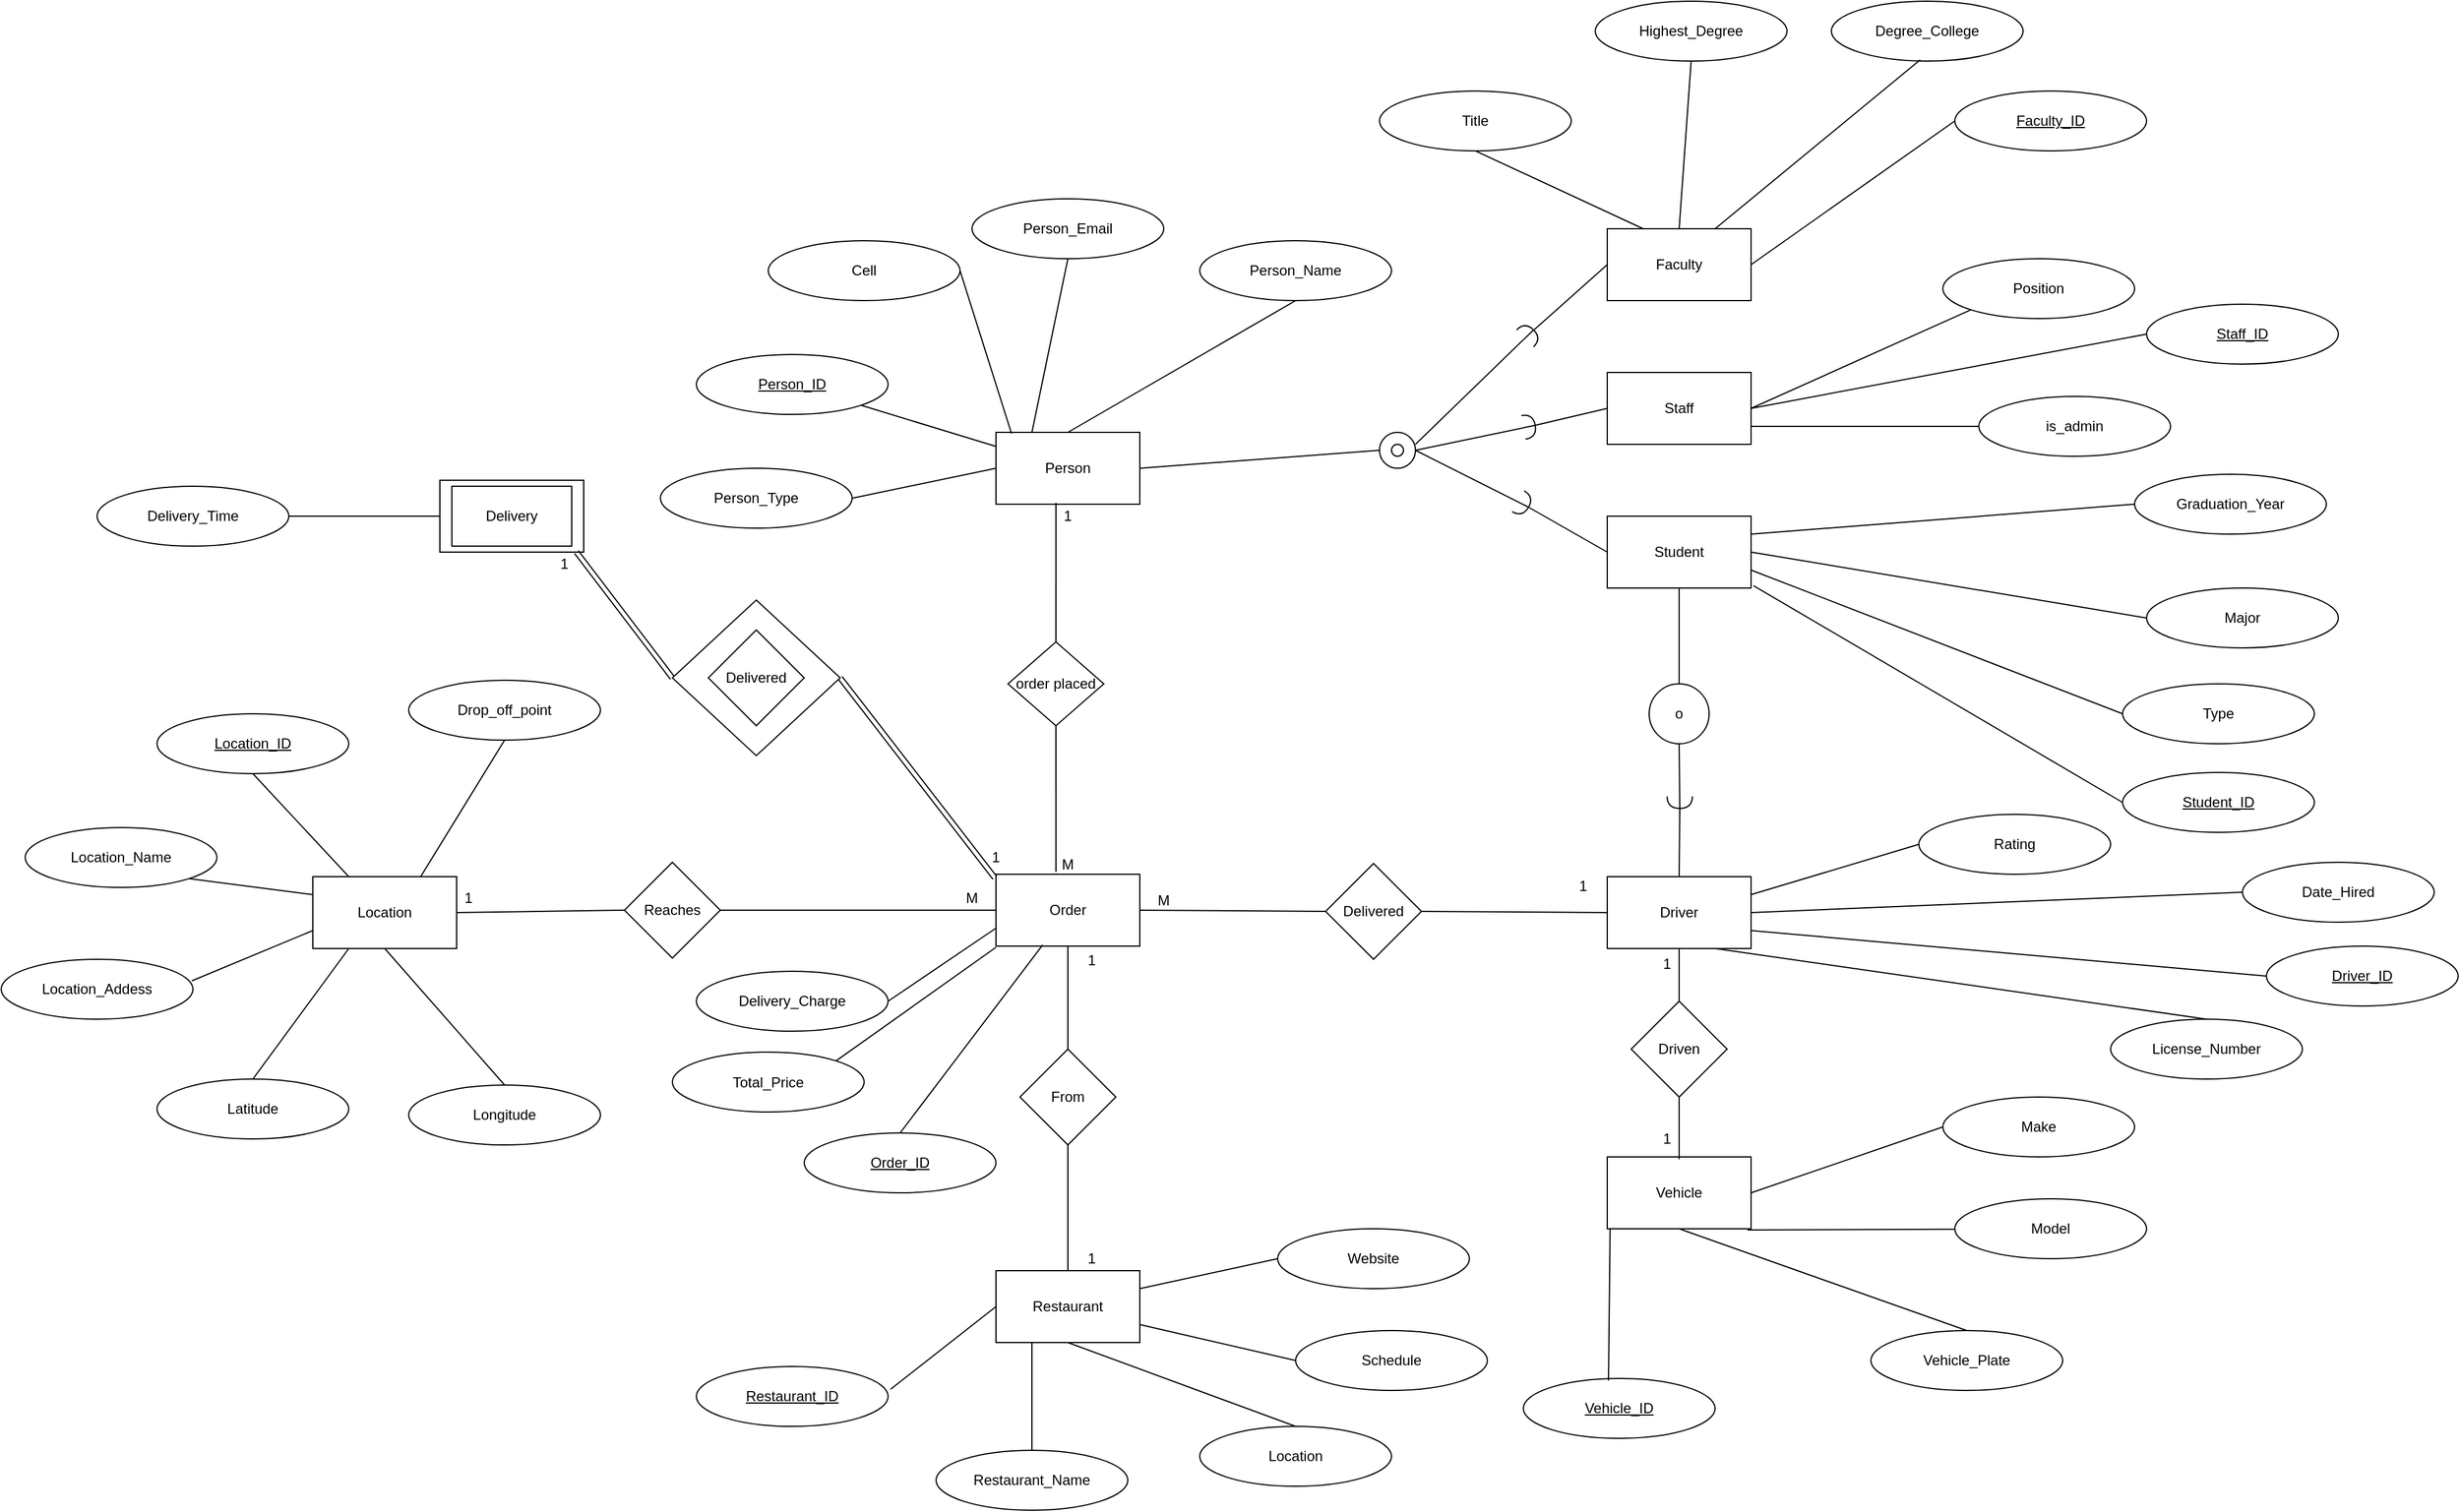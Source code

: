 <mxfile version="12.2.6" type="device" pages="1"><diagram id="ilPONj8gUA2u6ZHz5PZV" name="Page-1"><mxGraphModel dx="2903" dy="2265" grid="1" gridSize="10" guides="1" tooltips="1" connect="1" arrows="1" fold="1" page="1" pageScale="1" pageWidth="827" pageHeight="1169" math="0" shadow="0"><root><mxCell id="0"/><mxCell id="1" parent="0"/><mxCell id="etG3jzGgeF8Ym3KmLxxz-1" value="Person" style="rounded=0;whiteSpace=wrap;html=1;" parent="1" vertex="1"><mxGeometry x="50" y="240" width="120" height="60" as="geometry"/></mxCell><mxCell id="etG3jzGgeF8Ym3KmLxxz-2" value="Faculty" style="rounded=0;whiteSpace=wrap;html=1;" parent="1" vertex="1"><mxGeometry x="560" y="70" width="120" height="60" as="geometry"/></mxCell><mxCell id="etG3jzGgeF8Ym3KmLxxz-3" value="Staff" style="rounded=0;whiteSpace=wrap;html=1;" parent="1" vertex="1"><mxGeometry x="560" y="190" width="120" height="60" as="geometry"/></mxCell><mxCell id="etG3jzGgeF8Ym3KmLxxz-4" value="Student" style="rounded=0;whiteSpace=wrap;html=1;" parent="1" vertex="1"><mxGeometry x="560" y="310" width="120" height="60" as="geometry"/></mxCell><mxCell id="etG3jzGgeF8Ym3KmLxxz-5" value="Driver" style="rounded=0;whiteSpace=wrap;html=1;" parent="1" vertex="1"><mxGeometry x="560" y="611" width="120" height="60" as="geometry"/></mxCell><mxCell id="etG3jzGgeF8Ym3KmLxxz-6" value="" style="ellipse;whiteSpace=wrap;html=1;aspect=fixed;" parent="1" vertex="1"><mxGeometry x="370" y="240" width="30" height="30" as="geometry"/></mxCell><mxCell id="etG3jzGgeF8Ym3KmLxxz-7" value="" style="ellipse;whiteSpace=wrap;html=1;aspect=fixed;" parent="1" vertex="1"><mxGeometry x="380" y="250" width="10" height="10" as="geometry"/></mxCell><mxCell id="etG3jzGgeF8Ym3KmLxxz-10" value="" style="endArrow=none;html=1;entryX=0;entryY=0.5;entryDx=0;entryDy=0;exitX=1;exitY=0.5;exitDx=0;exitDy=0;" parent="1" source="etG3jzGgeF8Ym3KmLxxz-180" target="etG3jzGgeF8Ym3KmLxxz-3" edge="1"><mxGeometry width="50" height="50" relative="1" as="geometry"><mxPoint x="330" y="470" as="sourcePoint"/><mxPoint x="380" y="420" as="targetPoint"/></mxGeometry></mxCell><mxCell id="etG3jzGgeF8Ym3KmLxxz-11" value="" style="endArrow=none;html=1;entryX=0;entryY=0.5;entryDx=0;entryDy=0;exitX=1;exitY=0.5;exitDx=0;exitDy=0;" parent="1" source="etG3jzGgeF8Ym3KmLxxz-182" target="etG3jzGgeF8Ym3KmLxxz-4" edge="1"><mxGeometry width="50" height="50" relative="1" as="geometry"><mxPoint x="50" y="560" as="sourcePoint"/><mxPoint x="100" y="510" as="targetPoint"/></mxGeometry></mxCell><mxCell id="etG3jzGgeF8Ym3KmLxxz-13" value="Person_Name" style="ellipse;whiteSpace=wrap;html=1;" parent="1" vertex="1"><mxGeometry x="220" y="80" width="160" height="50" as="geometry"/></mxCell><mxCell id="etG3jzGgeF8Ym3KmLxxz-14" value="Person_Email" style="ellipse;whiteSpace=wrap;html=1;" parent="1" vertex="1"><mxGeometry x="30" y="45" width="160" height="50" as="geometry"/></mxCell><mxCell id="etG3jzGgeF8Ym3KmLxxz-15" value="Cell" style="ellipse;whiteSpace=wrap;html=1;" parent="1" vertex="1"><mxGeometry x="-140" y="80" width="160" height="50" as="geometry"/></mxCell><mxCell id="etG3jzGgeF8Ym3KmLxxz-16" value="&lt;u&gt;Person_ID&lt;/u&gt;" style="ellipse;whiteSpace=wrap;html=1;" parent="1" vertex="1"><mxGeometry x="-200" y="175" width="160" height="50" as="geometry"/></mxCell><mxCell id="etG3jzGgeF8Ym3KmLxxz-17" value="&lt;u&gt;Restaurant_ID&lt;/u&gt;" style="ellipse;whiteSpace=wrap;html=1;" parent="1" vertex="1"><mxGeometry x="-200" y="1020" width="160" height="50" as="geometry"/></mxCell><mxCell id="etG3jzGgeF8Ym3KmLxxz-18" value="Rating" style="ellipse;whiteSpace=wrap;html=1;" parent="1" vertex="1"><mxGeometry x="820" y="559" width="160" height="50" as="geometry"/></mxCell><mxCell id="etG3jzGgeF8Ym3KmLxxz-19" value="" style="endArrow=none;html=1;entryX=0.5;entryY=1;entryDx=0;entryDy=0;exitX=0.5;exitY=0;exitDx=0;exitDy=0;" parent="1" source="etG3jzGgeF8Ym3KmLxxz-1" target="etG3jzGgeF8Ym3KmLxxz-13" edge="1"><mxGeometry width="50" height="50" relative="1" as="geometry"><mxPoint x="125" y="420" as="sourcePoint"/><mxPoint x="175" y="370" as="targetPoint"/></mxGeometry></mxCell><mxCell id="etG3jzGgeF8Ym3KmLxxz-20" value="" style="endArrow=none;html=1;entryX=0.5;entryY=1;entryDx=0;entryDy=0;exitX=0.25;exitY=0;exitDx=0;exitDy=0;" parent="1" source="etG3jzGgeF8Ym3KmLxxz-1" target="etG3jzGgeF8Ym3KmLxxz-14" edge="1"><mxGeometry width="50" height="50" relative="1" as="geometry"><mxPoint x="135" y="430" as="sourcePoint"/><mxPoint x="185" y="380" as="targetPoint"/></mxGeometry></mxCell><mxCell id="etG3jzGgeF8Ym3KmLxxz-21" value="" style="endArrow=none;html=1;entryX=0.108;entryY=0.017;entryDx=0;entryDy=0;exitX=1;exitY=0.5;exitDx=0;exitDy=0;entryPerimeter=0;" parent="1" source="etG3jzGgeF8Ym3KmLxxz-15" target="etG3jzGgeF8Ym3KmLxxz-1" edge="1"><mxGeometry width="50" height="50" relative="1" as="geometry"><mxPoint x="145" y="440" as="sourcePoint"/><mxPoint x="195" y="390" as="targetPoint"/></mxGeometry></mxCell><mxCell id="etG3jzGgeF8Ym3KmLxxz-22" value="" style="endArrow=none;html=1;" parent="1" source="etG3jzGgeF8Ym3KmLxxz-16" target="etG3jzGgeF8Ym3KmLxxz-1" edge="1"><mxGeometry width="50" height="50" relative="1" as="geometry"><mxPoint x="155" y="450" as="sourcePoint"/><mxPoint x="205" y="400" as="targetPoint"/></mxGeometry></mxCell><mxCell id="etG3jzGgeF8Ym3KmLxxz-23" value="Degree_College" style="ellipse;whiteSpace=wrap;html=1;" parent="1" vertex="1"><mxGeometry x="747" y="-120" width="160" height="50" as="geometry"/></mxCell><mxCell id="etG3jzGgeF8Ym3KmLxxz-24" value="Highest_Degree" style="ellipse;whiteSpace=wrap;html=1;" parent="1" vertex="1"><mxGeometry x="550" y="-120" width="160" height="50" as="geometry"/></mxCell><mxCell id="etG3jzGgeF8Ym3KmLxxz-25" value="Title" style="ellipse;whiteSpace=wrap;html=1;" parent="1" vertex="1"><mxGeometry x="370" y="-45" width="160" height="50" as="geometry"/></mxCell><mxCell id="etG3jzGgeF8Ym3KmLxxz-29" value="" style="endArrow=none;html=1;entryX=0.5;entryY=1;entryDx=0;entryDy=0;exitX=0.25;exitY=0;exitDx=0;exitDy=0;" parent="1" source="etG3jzGgeF8Ym3KmLxxz-2" target="etG3jzGgeF8Ym3KmLxxz-25" edge="1"><mxGeometry width="50" height="50" relative="1" as="geometry"><mxPoint x="802" y="95" as="sourcePoint"/><mxPoint x="852" y="45" as="targetPoint"/></mxGeometry></mxCell><mxCell id="etG3jzGgeF8Ym3KmLxxz-30" value="" style="endArrow=none;html=1;entryX=0.5;entryY=1;entryDx=0;entryDy=0;exitX=0.5;exitY=0;exitDx=0;exitDy=0;" parent="1" source="etG3jzGgeF8Ym3KmLxxz-2" target="etG3jzGgeF8Ym3KmLxxz-24" edge="1"><mxGeometry width="50" height="50" relative="1" as="geometry"><mxPoint x="812" y="105" as="sourcePoint"/><mxPoint x="862" y="55" as="targetPoint"/></mxGeometry></mxCell><mxCell id="etG3jzGgeF8Ym3KmLxxz-31" value="" style="endArrow=none;html=1;exitX=0.75;exitY=0;exitDx=0;exitDy=0;entryX=0.463;entryY=0.98;entryDx=0;entryDy=0;entryPerimeter=0;" parent="1" source="etG3jzGgeF8Ym3KmLxxz-2" target="etG3jzGgeF8Ym3KmLxxz-23" edge="1"><mxGeometry width="50" height="50" relative="1" as="geometry"><mxPoint x="822" y="115" as="sourcePoint"/><mxPoint x="880" y="20" as="targetPoint"/></mxGeometry></mxCell><mxCell id="etG3jzGgeF8Ym3KmLxxz-34" value="is_admin" style="ellipse;whiteSpace=wrap;html=1;" parent="1" vertex="1"><mxGeometry x="870" y="210" width="160" height="50" as="geometry"/></mxCell><mxCell id="etG3jzGgeF8Ym3KmLxxz-35" value="Position" style="ellipse;whiteSpace=wrap;html=1;" parent="1" vertex="1"><mxGeometry x="840" y="95" width="160" height="50" as="geometry"/></mxCell><mxCell id="etG3jzGgeF8Ym3KmLxxz-36" value="" style="endArrow=none;html=1;entryX=0;entryY=1;entryDx=0;entryDy=0;exitX=1;exitY=0.5;exitDx=0;exitDy=0;" parent="1" source="etG3jzGgeF8Ym3KmLxxz-3" target="etG3jzGgeF8Ym3KmLxxz-35" edge="1"><mxGeometry width="50" height="50" relative="1" as="geometry"><mxPoint x="740" y="230" as="sourcePoint"/><mxPoint x="790" y="180" as="targetPoint"/></mxGeometry></mxCell><mxCell id="etG3jzGgeF8Ym3KmLxxz-37" value="" style="endArrow=none;html=1;entryX=0;entryY=0.5;entryDx=0;entryDy=0;exitX=1;exitY=0.75;exitDx=0;exitDy=0;" parent="1" source="etG3jzGgeF8Ym3KmLxxz-3" target="etG3jzGgeF8Ym3KmLxxz-34" edge="1"><mxGeometry width="50" height="50" relative="1" as="geometry"><mxPoint x="750" y="240" as="sourcePoint"/><mxPoint x="800" y="190" as="targetPoint"/></mxGeometry></mxCell><mxCell id="etG3jzGgeF8Ym3KmLxxz-39" value="" style="endArrow=none;html=1;entryX=0;entryY=0.5;entryDx=0;entryDy=0;exitX=1;exitY=0.25;exitDx=0;exitDy=0;" parent="1" source="etG3jzGgeF8Ym3KmLxxz-4" target="etG3jzGgeF8Ym3KmLxxz-43" edge="1"><mxGeometry width="50" height="50" relative="1" as="geometry"><mxPoint x="1180" y="635" as="sourcePoint"/><mxPoint x="1230" y="585" as="targetPoint"/></mxGeometry></mxCell><mxCell id="etG3jzGgeF8Ym3KmLxxz-40" value="" style="endArrow=none;html=1;entryX=0;entryY=0.5;entryDx=0;entryDy=0;exitX=1;exitY=0.5;exitDx=0;exitDy=0;" parent="1" source="etG3jzGgeF8Ym3KmLxxz-4" target="etG3jzGgeF8Ym3KmLxxz-42" edge="1"><mxGeometry width="50" height="50" relative="1" as="geometry"><mxPoint x="1190" y="645" as="sourcePoint"/><mxPoint x="1240" y="595" as="targetPoint"/></mxGeometry></mxCell><mxCell id="etG3jzGgeF8Ym3KmLxxz-41" value="Type" style="ellipse;whiteSpace=wrap;html=1;" parent="1" vertex="1"><mxGeometry x="990" y="450" width="160" height="50" as="geometry"/></mxCell><mxCell id="etG3jzGgeF8Ym3KmLxxz-42" value="Major" style="ellipse;whiteSpace=wrap;html=1;" parent="1" vertex="1"><mxGeometry x="1010" y="370" width="160" height="50" as="geometry"/></mxCell><mxCell id="etG3jzGgeF8Ym3KmLxxz-43" value="Graduation_Year" style="ellipse;whiteSpace=wrap;html=1;" parent="1" vertex="1"><mxGeometry x="1000" y="275" width="160" height="50" as="geometry"/></mxCell><mxCell id="etG3jzGgeF8Ym3KmLxxz-44" value="" style="endArrow=none;html=1;entryX=0;entryY=0.5;entryDx=0;entryDy=0;exitX=1;exitY=0.75;exitDx=0;exitDy=0;" parent="1" source="etG3jzGgeF8Ym3KmLxxz-4" target="etG3jzGgeF8Ym3KmLxxz-41" edge="1"><mxGeometry width="50" height="50" relative="1" as="geometry"><mxPoint x="1200" y="655" as="sourcePoint"/><mxPoint x="1250" y="605" as="targetPoint"/></mxGeometry></mxCell><mxCell id="etG3jzGgeF8Ym3KmLxxz-46" value="License_Number" style="ellipse;whiteSpace=wrap;html=1;" parent="1" vertex="1"><mxGeometry x="980" y="730" width="160" height="50" as="geometry"/></mxCell><mxCell id="etG3jzGgeF8Ym3KmLxxz-47" value="Date_Hired" style="ellipse;whiteSpace=wrap;html=1;" parent="1" vertex="1"><mxGeometry x="1090" y="599" width="160" height="50" as="geometry"/></mxCell><mxCell id="etG3jzGgeF8Ym3KmLxxz-48" value="" style="endArrow=none;html=1;entryX=0.75;entryY=1;entryDx=0;entryDy=0;exitX=0.5;exitY=0;exitDx=0;exitDy=0;" parent="1" source="etG3jzGgeF8Ym3KmLxxz-46" target="etG3jzGgeF8Ym3KmLxxz-5" edge="1"><mxGeometry width="50" height="50" relative="1" as="geometry"><mxPoint x="1220" y="675" as="sourcePoint"/><mxPoint x="1270" y="625" as="targetPoint"/></mxGeometry></mxCell><mxCell id="etG3jzGgeF8Ym3KmLxxz-50" value="" style="endArrow=none;html=1;entryX=1;entryY=0.5;entryDx=0;entryDy=0;exitX=0;exitY=0.5;exitDx=0;exitDy=0;" parent="1" source="etG3jzGgeF8Ym3KmLxxz-47" target="etG3jzGgeF8Ym3KmLxxz-5" edge="1"><mxGeometry width="50" height="50" relative="1" as="geometry"><mxPoint x="1240" y="695" as="sourcePoint"/><mxPoint x="1290" y="645" as="targetPoint"/></mxGeometry></mxCell><mxCell id="etG3jzGgeF8Ym3KmLxxz-54" value="" style="endArrow=none;html=1;entryX=0.5;entryY=1;entryDx=0;entryDy=0;exitX=0.5;exitY=0;exitDx=0;exitDy=0;exitPerimeter=0;" parent="1" source="etG3jzGgeF8Ym3KmLxxz-94" target="etG3jzGgeF8Ym3KmLxxz-4" edge="1"><mxGeometry width="50" height="50" relative="1" as="geometry"><mxPoint x="620" y="445" as="sourcePoint"/><mxPoint x="110" y="830" as="targetPoint"/></mxGeometry></mxCell><mxCell id="etG3jzGgeF8Ym3KmLxxz-57" value="" style="endArrow=none;html=1;entryX=0;entryY=0.5;entryDx=0;entryDy=0;exitX=1;exitY=0.25;exitDx=0;exitDy=0;" parent="1" source="etG3jzGgeF8Ym3KmLxxz-5" target="etG3jzGgeF8Ym3KmLxxz-18" edge="1"><mxGeometry width="50" height="50" relative="1" as="geometry"><mxPoint x="1250" y="705" as="sourcePoint"/><mxPoint x="1300" y="655" as="targetPoint"/></mxGeometry></mxCell><mxCell id="etG3jzGgeF8Ym3KmLxxz-58" value="Vehicle" style="rounded=0;whiteSpace=wrap;html=1;" parent="1" vertex="1"><mxGeometry x="560" y="845" width="120" height="60" as="geometry"/></mxCell><mxCell id="etG3jzGgeF8Ym3KmLxxz-62" value="&lt;u&gt;Vehicle_ID&lt;/u&gt;" style="ellipse;whiteSpace=wrap;html=1;" parent="1" vertex="1"><mxGeometry x="490" y="1030" width="160" height="50" as="geometry"/></mxCell><mxCell id="etG3jzGgeF8Ym3KmLxxz-63" value="Model" style="ellipse;whiteSpace=wrap;html=1;" parent="1" vertex="1"><mxGeometry x="850" y="880" width="160" height="50" as="geometry"/></mxCell><mxCell id="etG3jzGgeF8Ym3KmLxxz-64" value="Vehicle_Plate" style="ellipse;whiteSpace=wrap;html=1;" parent="1" vertex="1"><mxGeometry x="780" y="990" width="160" height="50" as="geometry"/></mxCell><mxCell id="etG3jzGgeF8Ym3KmLxxz-65" value="Make" style="ellipse;whiteSpace=wrap;html=1;" parent="1" vertex="1"><mxGeometry x="840" y="795" width="160" height="50" as="geometry"/></mxCell><mxCell id="etG3jzGgeF8Ym3KmLxxz-66" value="" style="endArrow=none;html=1;entryX=0.5;entryY=1;entryDx=0;entryDy=0;exitX=0.5;exitY=0;exitDx=0;exitDy=0;" parent="1" source="etG3jzGgeF8Ym3KmLxxz-64" target="etG3jzGgeF8Ym3KmLxxz-58" edge="1"><mxGeometry width="50" height="50" relative="1" as="geometry"><mxPoint x="920" y="1110" as="sourcePoint"/><mxPoint x="970" y="1060" as="targetPoint"/></mxGeometry></mxCell><mxCell id="etG3jzGgeF8Ym3KmLxxz-67" value="" style="endArrow=none;html=1;entryX=0.975;entryY=1.017;entryDx=0;entryDy=0;entryPerimeter=0;" parent="1" source="etG3jzGgeF8Ym3KmLxxz-63" target="etG3jzGgeF8Ym3KmLxxz-58" edge="1"><mxGeometry width="50" height="50" relative="1" as="geometry"><mxPoint x="930" y="1120" as="sourcePoint"/><mxPoint x="980" y="1070" as="targetPoint"/></mxGeometry></mxCell><mxCell id="etG3jzGgeF8Ym3KmLxxz-68" value="" style="endArrow=none;html=1;entryX=1;entryY=0.5;entryDx=0;entryDy=0;exitX=0;exitY=0.5;exitDx=0;exitDy=0;" parent="1" source="etG3jzGgeF8Ym3KmLxxz-65" target="etG3jzGgeF8Ym3KmLxxz-58" edge="1"><mxGeometry width="50" height="50" relative="1" as="geometry"><mxPoint x="940" y="1130" as="sourcePoint"/><mxPoint x="990" y="1080" as="targetPoint"/></mxGeometry></mxCell><mxCell id="etG3jzGgeF8Ym3KmLxxz-69" value="" style="endArrow=none;html=1;exitX=0.444;exitY=0.034;exitDx=0;exitDy=0;exitPerimeter=0;entryX=0.02;entryY=0.995;entryDx=0;entryDy=0;entryPerimeter=0;" parent="1" source="etG3jzGgeF8Ym3KmLxxz-62" edge="1" target="etG3jzGgeF8Ym3KmLxxz-58"><mxGeometry width="50" height="50" relative="1" as="geometry"><mxPoint x="607" y="1015" as="sourcePoint"/><mxPoint x="601" y="910" as="targetPoint"/></mxGeometry></mxCell><mxCell id="etG3jzGgeF8Ym3KmLxxz-71" value="Driven" style="rhombus;whiteSpace=wrap;html=1;" parent="1" vertex="1"><mxGeometry x="580" y="715" width="80" height="80" as="geometry"/></mxCell><mxCell id="etG3jzGgeF8Ym3KmLxxz-72" value="" style="endArrow=none;html=1;entryX=0.5;entryY=1;entryDx=0;entryDy=0;" parent="1" target="etG3jzGgeF8Ym3KmLxxz-71" edge="1"><mxGeometry width="50" height="50" relative="1" as="geometry"><mxPoint x="620" y="847" as="sourcePoint"/><mxPoint x="1300" y="655" as="targetPoint"/></mxGeometry></mxCell><mxCell id="etG3jzGgeF8Ym3KmLxxz-73" value="" style="endArrow=none;html=1;entryX=0.5;entryY=1;entryDx=0;entryDy=0;exitX=0.5;exitY=0;exitDx=0;exitDy=0;" parent="1" source="etG3jzGgeF8Ym3KmLxxz-71" target="etG3jzGgeF8Ym3KmLxxz-5" edge="1"><mxGeometry width="50" height="50" relative="1" as="geometry"><mxPoint x="1260" y="715" as="sourcePoint"/><mxPoint x="1310" y="665" as="targetPoint"/></mxGeometry></mxCell><mxCell id="etG3jzGgeF8Ym3KmLxxz-74" value="Order" style="rounded=0;whiteSpace=wrap;html=1;" parent="1" vertex="1"><mxGeometry x="50" y="609" width="120" height="60" as="geometry"/></mxCell><mxCell id="etG3jzGgeF8Ym3KmLxxz-77" value="" style="endArrow=none;html=1;entryX=0.417;entryY=0.983;entryDx=0;entryDy=0;entryPerimeter=0;exitX=0.5;exitY=0;exitDx=0;exitDy=0;" parent="1" source="etG3jzGgeF8Ym3KmLxxz-96" target="etG3jzGgeF8Ym3KmLxxz-1" edge="1"><mxGeometry width="50" height="50" relative="1" as="geometry"><mxPoint x="100.1" y="413.04" as="sourcePoint"/><mxPoint x="30" y="540" as="targetPoint"/></mxGeometry></mxCell><mxCell id="etG3jzGgeF8Ym3KmLxxz-81" value="Restaurant_Name" style="ellipse;whiteSpace=wrap;html=1;" parent="1" vertex="1"><mxGeometry y="1090" width="160" height="50" as="geometry"/></mxCell><mxCell id="etG3jzGgeF8Ym3KmLxxz-82" value="Delivery_Charge" style="ellipse;whiteSpace=wrap;html=1;" parent="1" vertex="1"><mxGeometry x="-200" y="690" width="160" height="50" as="geometry"/></mxCell><mxCell id="etG3jzGgeF8Ym3KmLxxz-83" value="Total_Price" style="ellipse;whiteSpace=wrap;html=1;" parent="1" vertex="1"><mxGeometry x="-220" y="757.5" width="160" height="50" as="geometry"/></mxCell><mxCell id="etG3jzGgeF8Ym3KmLxxz-84" value="&lt;u&gt;Order_ID&lt;/u&gt;" style="ellipse;whiteSpace=wrap;html=1;" parent="1" vertex="1"><mxGeometry x="-110" y="825" width="160" height="50" as="geometry"/></mxCell><mxCell id="etG3jzGgeF8Ym3KmLxxz-87" value="Delivered" style="rhombus;whiteSpace=wrap;html=1;" parent="1" vertex="1"><mxGeometry x="325" y="600" width="80" height="80" as="geometry"/></mxCell><mxCell id="etG3jzGgeF8Ym3KmLxxz-89" value="" style="endArrow=none;html=1;entryX=0;entryY=0.5;entryDx=0;entryDy=0;exitX=1;exitY=0.5;exitDx=0;exitDy=0;" parent="1" source="etG3jzGgeF8Ym3KmLxxz-74" target="etG3jzGgeF8Ym3KmLxxz-87" edge="1"><mxGeometry width="50" height="50" relative="1" as="geometry"><mxPoint x="320" y="750" as="sourcePoint"/><mxPoint x="370" y="700" as="targetPoint"/></mxGeometry></mxCell><mxCell id="etG3jzGgeF8Ym3KmLxxz-90" value="" style="endArrow=none;html=1;entryX=0;entryY=0.5;entryDx=0;entryDy=0;exitX=1;exitY=0.5;exitDx=0;exitDy=0;" parent="1" source="etG3jzGgeF8Ym3KmLxxz-87" target="etG3jzGgeF8Ym3KmLxxz-5" edge="1"><mxGeometry width="50" height="50" relative="1" as="geometry"><mxPoint x="330" y="760" as="sourcePoint"/><mxPoint x="380" y="710" as="targetPoint"/></mxGeometry></mxCell><mxCell id="etG3jzGgeF8Ym3KmLxxz-93" value="" style="endArrow=none;html=1;entryX=0;entryY=0.75;entryDx=0;entryDy=0;exitX=1;exitY=0.5;exitDx=0;exitDy=0;" parent="1" source="etG3jzGgeF8Ym3KmLxxz-82" target="etG3jzGgeF8Ym3KmLxxz-74" edge="1"><mxGeometry width="50" height="50" relative="1" as="geometry"><mxPoint x="-20" y="880" as="sourcePoint"/><mxPoint x="30" y="830" as="targetPoint"/></mxGeometry></mxCell><mxCell id="etG3jzGgeF8Ym3KmLxxz-94" value="o" style="ellipse;whiteSpace=wrap;html=1;aspect=fixed;" parent="1" vertex="1"><mxGeometry x="595" y="450" width="50" height="50" as="geometry"/></mxCell><mxCell id="etG3jzGgeF8Ym3KmLxxz-95" value="" style="endArrow=none;html=1;entryX=0.5;entryY=1;entryDx=0;entryDy=0;exitX=1;exitY=0.5;exitDx=0;exitDy=0;exitPerimeter=0;" parent="1" source="sEPuMhIgmlbMezxNzBqb-8" target="etG3jzGgeF8Ym3KmLxxz-94" edge="1"><mxGeometry width="50" height="50" relative="1" as="geometry"><mxPoint x="620" y="540" as="sourcePoint"/><mxPoint x="510" y="540" as="targetPoint"/></mxGeometry></mxCell><mxCell id="etG3jzGgeF8Ym3KmLxxz-96" value="order placed" style="rhombus;whiteSpace=wrap;html=1;" parent="1" vertex="1"><mxGeometry x="60" y="415" width="80" height="70" as="geometry"/></mxCell><mxCell id="etG3jzGgeF8Ym3KmLxxz-99" value="" style="endArrow=none;html=1;entryX=0.5;entryY=1;entryDx=0;entryDy=0;exitX=0.417;exitY=-0.033;exitDx=0;exitDy=0;exitPerimeter=0;" parent="1" source="etG3jzGgeF8Ym3KmLxxz-74" target="etG3jzGgeF8Ym3KmLxxz-96" edge="1"><mxGeometry width="50" height="50" relative="1" as="geometry"><mxPoint x="100" y="570" as="sourcePoint"/><mxPoint x="150" y="520" as="targetPoint"/></mxGeometry></mxCell><mxCell id="etG3jzGgeF8Ym3KmLxxz-100" value="Restaurant" style="rounded=0;whiteSpace=wrap;html=1;" parent="1" vertex="1"><mxGeometry x="50" y="940" width="120" height="60" as="geometry"/></mxCell><mxCell id="etG3jzGgeF8Ym3KmLxxz-101" value="Location" style="ellipse;whiteSpace=wrap;html=1;" parent="1" vertex="1"><mxGeometry x="220" y="1070" width="160" height="50" as="geometry"/></mxCell><mxCell id="etG3jzGgeF8Ym3KmLxxz-102" value="Schedule" style="ellipse;whiteSpace=wrap;html=1;" parent="1" vertex="1"><mxGeometry x="300" y="990" width="160" height="50" as="geometry"/></mxCell><mxCell id="etG3jzGgeF8Ym3KmLxxz-103" value="Website" style="ellipse;whiteSpace=wrap;html=1;" parent="1" vertex="1"><mxGeometry x="285" y="905" width="160" height="50" as="geometry"/></mxCell><mxCell id="etG3jzGgeF8Ym3KmLxxz-104" value="" style="endArrow=none;html=1;entryX=1;entryY=0.25;entryDx=0;entryDy=0;exitX=0;exitY=0.5;exitDx=0;exitDy=0;" parent="1" source="etG3jzGgeF8Ym3KmLxxz-103" target="etG3jzGgeF8Ym3KmLxxz-100" edge="1"><mxGeometry width="50" height="50" relative="1" as="geometry"><mxPoint x="-70" y="920" as="sourcePoint"/><mxPoint x="-20" y="870" as="targetPoint"/></mxGeometry></mxCell><mxCell id="etG3jzGgeF8Ym3KmLxxz-105" value="" style="endArrow=none;html=1;entryX=1;entryY=0.75;entryDx=0;entryDy=0;exitX=0;exitY=0.5;exitDx=0;exitDy=0;" parent="1" source="etG3jzGgeF8Ym3KmLxxz-102" target="etG3jzGgeF8Ym3KmLxxz-100" edge="1"><mxGeometry width="50" height="50" relative="1" as="geometry"><mxPoint x="-60" y="930" as="sourcePoint"/><mxPoint x="-10" y="880" as="targetPoint"/></mxGeometry></mxCell><mxCell id="etG3jzGgeF8Ym3KmLxxz-106" value="" style="endArrow=none;html=1;entryX=0.5;entryY=1;entryDx=0;entryDy=0;exitX=0.5;exitY=0;exitDx=0;exitDy=0;" parent="1" source="etG3jzGgeF8Ym3KmLxxz-101" target="etG3jzGgeF8Ym3KmLxxz-100" edge="1"><mxGeometry width="50" height="50" relative="1" as="geometry"><mxPoint x="-50" y="940" as="sourcePoint"/><mxPoint y="890" as="targetPoint"/></mxGeometry></mxCell><mxCell id="etG3jzGgeF8Ym3KmLxxz-107" value="" style="endArrow=none;html=1;entryX=0.25;entryY=1;entryDx=0;entryDy=0;exitX=0.5;exitY=0;exitDx=0;exitDy=0;" parent="1" source="etG3jzGgeF8Ym3KmLxxz-81" target="etG3jzGgeF8Ym3KmLxxz-100" edge="1"><mxGeometry width="50" height="50" relative="1" as="geometry"><mxPoint x="-40" y="950" as="sourcePoint"/><mxPoint x="10" y="900" as="targetPoint"/></mxGeometry></mxCell><mxCell id="etG3jzGgeF8Ym3KmLxxz-108" value="" style="endArrow=none;html=1;entryX=0;entryY=0.5;entryDx=0;entryDy=0;exitX=1.013;exitY=0.38;exitDx=0;exitDy=0;exitPerimeter=0;" parent="1" source="etG3jzGgeF8Ym3KmLxxz-17" target="etG3jzGgeF8Ym3KmLxxz-100" edge="1"><mxGeometry width="50" height="50" relative="1" as="geometry"><mxPoint x="-30" y="960" as="sourcePoint"/><mxPoint x="20" y="910" as="targetPoint"/></mxGeometry></mxCell><mxCell id="etG3jzGgeF8Ym3KmLxxz-109" value="From" style="rhombus;whiteSpace=wrap;html=1;" parent="1" vertex="1"><mxGeometry x="70" y="755" width="80" height="80" as="geometry"/></mxCell><mxCell id="etG3jzGgeF8Ym3KmLxxz-110" value="" style="endArrow=none;html=1;entryX=0.5;entryY=1;entryDx=0;entryDy=0;exitX=0.5;exitY=0;exitDx=0;exitDy=0;" parent="1" source="etG3jzGgeF8Ym3KmLxxz-100" target="etG3jzGgeF8Ym3KmLxxz-109" edge="1"><mxGeometry width="50" height="50" relative="1" as="geometry"><mxPoint x="-100" y="880" as="sourcePoint"/><mxPoint x="-50" y="830" as="targetPoint"/></mxGeometry></mxCell><mxCell id="etG3jzGgeF8Ym3KmLxxz-111" value="" style="endArrow=none;html=1;entryX=0.5;entryY=1;entryDx=0;entryDy=0;exitX=0.5;exitY=0;exitDx=0;exitDy=0;" parent="1" source="etG3jzGgeF8Ym3KmLxxz-109" target="etG3jzGgeF8Ym3KmLxxz-74" edge="1"><mxGeometry width="50" height="50" relative="1" as="geometry"><mxPoint x="-90" y="890" as="sourcePoint"/><mxPoint x="-40" y="840" as="targetPoint"/></mxGeometry></mxCell><mxCell id="etG3jzGgeF8Ym3KmLxxz-112" value="Location" style="rounded=0;whiteSpace=wrap;html=1;" parent="1" vertex="1"><mxGeometry x="-520" y="611" width="120" height="60" as="geometry"/></mxCell><mxCell id="etG3jzGgeF8Ym3KmLxxz-113" value="&lt;u&gt;Location_ID&lt;/u&gt;" style="ellipse;whiteSpace=wrap;html=1;" parent="1" vertex="1"><mxGeometry x="-650" y="475" width="160" height="50" as="geometry"/></mxCell><mxCell id="etG3jzGgeF8Ym3KmLxxz-114" value="Longitude&lt;span style=&quot;color: rgba(0 , 0 , 0 , 0) ; font-family: monospace ; font-size: 0px ; white-space: nowrap&quot;&gt;%3CmxGraphModel%3E%3Croot%3E%3CmxCell%20id%3D%220%22%2F%3E%3CmxCell%20id%3D%221%22%20parent%3D%220%22%2F%3E%3CmxCell%20id%3D%222%22%20value%3D%22%22%20style%3D%22ellipse%3BwhiteSpace%3Dwrap%3Bhtml%3D1%3B%22%20vertex%3D%221%22%20parent%3D%221%22%3E%3CmxGeometry%20x%3D%22-600%22%20y%3D%22500%22%20width%3D%22160%22%20height%3D%2250%22%20as%3D%22geometry%22%2F%3E%3C%2FmxCell%3E%3C%2Froot%3E%3C%2FmxGraphModel%3E&lt;/span&gt;" style="ellipse;whiteSpace=wrap;html=1;" parent="1" vertex="1"><mxGeometry x="-440" y="785" width="160" height="50" as="geometry"/></mxCell><mxCell id="etG3jzGgeF8Ym3KmLxxz-115" value="Latitude" style="ellipse;whiteSpace=wrap;html=1;" parent="1" vertex="1"><mxGeometry x="-650" y="780" width="160" height="50" as="geometry"/></mxCell><mxCell id="etG3jzGgeF8Ym3KmLxxz-116" value="Location_Addess" style="ellipse;whiteSpace=wrap;html=1;" parent="1" vertex="1"><mxGeometry x="-780" y="680" width="160" height="50" as="geometry"/></mxCell><mxCell id="etG3jzGgeF8Ym3KmLxxz-117" value="Location_Name" style="ellipse;whiteSpace=wrap;html=1;" parent="1" vertex="1"><mxGeometry x="-760" y="570" width="160" height="50" as="geometry"/></mxCell><mxCell id="etG3jzGgeF8Ym3KmLxxz-118" value="Drop_off_point" style="ellipse;whiteSpace=wrap;html=1;" parent="1" vertex="1"><mxGeometry x="-440" y="447" width="160" height="50" as="geometry"/></mxCell><mxCell id="etG3jzGgeF8Ym3KmLxxz-119" value="" style="endArrow=none;html=1;entryX=0.5;entryY=1;entryDx=0;entryDy=0;exitX=0.75;exitY=0;exitDx=0;exitDy=0;" parent="1" source="etG3jzGgeF8Ym3KmLxxz-112" target="etG3jzGgeF8Ym3KmLxxz-118" edge="1"><mxGeometry width="50" height="50" relative="1" as="geometry"><mxPoint x="-570" y="760" as="sourcePoint"/><mxPoint x="-520" y="710" as="targetPoint"/></mxGeometry></mxCell><mxCell id="etG3jzGgeF8Ym3KmLxxz-120" value="" style="endArrow=none;html=1;entryX=0.5;entryY=1;entryDx=0;entryDy=0;exitX=0.25;exitY=0;exitDx=0;exitDy=0;" parent="1" source="etG3jzGgeF8Ym3KmLxxz-112" target="etG3jzGgeF8Ym3KmLxxz-113" edge="1"><mxGeometry width="50" height="50" relative="1" as="geometry"><mxPoint x="-560" y="770" as="sourcePoint"/><mxPoint x="-510" y="720" as="targetPoint"/></mxGeometry></mxCell><mxCell id="etG3jzGgeF8Ym3KmLxxz-121" value="" style="endArrow=none;html=1;entryX=1;entryY=1;entryDx=0;entryDy=0;exitX=0;exitY=0.25;exitDx=0;exitDy=0;" parent="1" source="etG3jzGgeF8Ym3KmLxxz-112" target="etG3jzGgeF8Ym3KmLxxz-117" edge="1"><mxGeometry width="50" height="50" relative="1" as="geometry"><mxPoint x="-550" y="780" as="sourcePoint"/><mxPoint x="-500" y="730" as="targetPoint"/></mxGeometry></mxCell><mxCell id="etG3jzGgeF8Ym3KmLxxz-122" value="" style="endArrow=none;html=1;entryX=0;entryY=0.75;entryDx=0;entryDy=0;exitX=0.994;exitY=0.36;exitDx=0;exitDy=0;exitPerimeter=0;" parent="1" source="etG3jzGgeF8Ym3KmLxxz-116" target="etG3jzGgeF8Ym3KmLxxz-112" edge="1"><mxGeometry width="50" height="50" relative="1" as="geometry"><mxPoint x="-540" y="790" as="sourcePoint"/><mxPoint x="-490" y="740" as="targetPoint"/></mxGeometry></mxCell><mxCell id="etG3jzGgeF8Ym3KmLxxz-123" value="" style="endArrow=none;html=1;entryX=0.25;entryY=1;entryDx=0;entryDy=0;exitX=0.5;exitY=0;exitDx=0;exitDy=0;" parent="1" source="etG3jzGgeF8Ym3KmLxxz-115" target="etG3jzGgeF8Ym3KmLxxz-112" edge="1"><mxGeometry width="50" height="50" relative="1" as="geometry"><mxPoint x="-530" y="800" as="sourcePoint"/><mxPoint x="-480" y="750" as="targetPoint"/></mxGeometry></mxCell><mxCell id="etG3jzGgeF8Ym3KmLxxz-124" value="" style="endArrow=none;html=1;entryX=0.5;entryY=1;entryDx=0;entryDy=0;exitX=0.5;exitY=0;exitDx=0;exitDy=0;" parent="1" source="etG3jzGgeF8Ym3KmLxxz-114" target="etG3jzGgeF8Ym3KmLxxz-112" edge="1"><mxGeometry width="50" height="50" relative="1" as="geometry"><mxPoint x="-520" y="810" as="sourcePoint"/><mxPoint x="-470" y="760" as="targetPoint"/></mxGeometry></mxCell><mxCell id="etG3jzGgeF8Ym3KmLxxz-125" value="Reaches" style="rhombus;whiteSpace=wrap;html=1;" parent="1" vertex="1"><mxGeometry x="-260" y="599" width="80" height="80" as="geometry"/></mxCell><mxCell id="etG3jzGgeF8Ym3KmLxxz-126" value="" style="endArrow=none;html=1;entryX=0;entryY=0.5;entryDx=0;entryDy=0;exitX=1;exitY=0.5;exitDx=0;exitDy=0;" parent="1" source="etG3jzGgeF8Ym3KmLxxz-112" target="etG3jzGgeF8Ym3KmLxxz-125" edge="1"><mxGeometry width="50" height="50" relative="1" as="geometry"><mxPoint x="-350" y="750" as="sourcePoint"/><mxPoint x="-300" y="700" as="targetPoint"/></mxGeometry></mxCell><mxCell id="etG3jzGgeF8Ym3KmLxxz-127" value="" style="endArrow=none;html=1;entryX=0;entryY=0.5;entryDx=0;entryDy=0;exitX=1;exitY=0.5;exitDx=0;exitDy=0;" parent="1" source="etG3jzGgeF8Ym3KmLxxz-125" target="etG3jzGgeF8Ym3KmLxxz-74" edge="1"><mxGeometry width="50" height="50" relative="1" as="geometry"><mxPoint x="-340" y="760" as="sourcePoint"/><mxPoint x="-290" y="710" as="targetPoint"/></mxGeometry></mxCell><mxCell id="etG3jzGgeF8Ym3KmLxxz-128" value="" style="endArrow=none;html=1;entryX=0;entryY=1.017;entryDx=0;entryDy=0;entryPerimeter=0;exitX=1;exitY=0;exitDx=0;exitDy=0;" parent="1" source="etG3jzGgeF8Ym3KmLxxz-83" target="etG3jzGgeF8Ym3KmLxxz-74" edge="1"><mxGeometry width="50" height="50" relative="1" as="geometry"><mxPoint x="-300" y="910" as="sourcePoint"/><mxPoint x="-250" y="860" as="targetPoint"/></mxGeometry></mxCell><mxCell id="etG3jzGgeF8Ym3KmLxxz-129" value="" style="endArrow=none;html=1;entryX=0.325;entryY=0.983;entryDx=0;entryDy=0;entryPerimeter=0;exitX=0.5;exitY=0;exitDx=0;exitDy=0;" parent="1" source="etG3jzGgeF8Ym3KmLxxz-84" target="etG3jzGgeF8Ym3KmLxxz-74" edge="1"><mxGeometry width="50" height="50" relative="1" as="geometry"><mxPoint x="-290" y="920" as="sourcePoint"/><mxPoint x="-240" y="870" as="targetPoint"/></mxGeometry></mxCell><mxCell id="etG3jzGgeF8Ym3KmLxxz-130" value="" style="rounded=0;whiteSpace=wrap;html=1;" parent="1" vertex="1"><mxGeometry x="-414" y="280" width="120" height="60" as="geometry"/></mxCell><mxCell id="etG3jzGgeF8Ym3KmLxxz-132" value="" style="rhombus;whiteSpace=wrap;html=1;" parent="1" vertex="1"><mxGeometry x="-220" y="380" width="140" height="130" as="geometry"/></mxCell><mxCell id="etG3jzGgeF8Ym3KmLxxz-134" value="Delivery_Time" style="ellipse;whiteSpace=wrap;html=1;" parent="1" vertex="1"><mxGeometry x="-700" y="285" width="160" height="50" as="geometry"/></mxCell><mxCell id="etG3jzGgeF8Ym3KmLxxz-135" value="" style="endArrow=none;html=1;entryX=0;entryY=0.5;entryDx=0;entryDy=0;exitX=1;exitY=0.5;exitDx=0;exitDy=0;" parent="1" source="etG3jzGgeF8Ym3KmLxxz-134" target="etG3jzGgeF8Ym3KmLxxz-130" edge="1"><mxGeometry width="50" height="50" relative="1" as="geometry"><mxPoint x="-510" y="400" as="sourcePoint"/><mxPoint x="-460" y="350" as="targetPoint"/></mxGeometry></mxCell><mxCell id="etG3jzGgeF8Ym3KmLxxz-136" value="1" style="text;html=1;strokeColor=none;fillColor=none;align=center;verticalAlign=middle;whiteSpace=wrap;rounded=0;" parent="1" vertex="1"><mxGeometry x="110" y="671" width="40" height="20" as="geometry"/></mxCell><mxCell id="etG3jzGgeF8Ym3KmLxxz-137" value="1" style="text;html=1;strokeColor=none;fillColor=none;align=center;verticalAlign=middle;whiteSpace=wrap;rounded=0;" parent="1" vertex="1"><mxGeometry x="110" y="920" width="40" height="20" as="geometry"/></mxCell><mxCell id="etG3jzGgeF8Ym3KmLxxz-138" value="1" style="text;html=1;strokeColor=none;fillColor=none;align=center;verticalAlign=middle;whiteSpace=wrap;rounded=0;" parent="1" vertex="1"><mxGeometry x="30" y="585" width="40" height="20" as="geometry"/></mxCell><mxCell id="etG3jzGgeF8Ym3KmLxxz-139" value="1" style="text;html=1;strokeColor=none;fillColor=none;align=center;verticalAlign=middle;whiteSpace=wrap;rounded=0;" parent="1" vertex="1"><mxGeometry x="-330" y="340" width="40" height="20" as="geometry"/></mxCell><mxCell id="etG3jzGgeF8Ym3KmLxxz-140" value="1" style="text;html=1;strokeColor=none;fillColor=none;align=center;verticalAlign=middle;whiteSpace=wrap;rounded=0;" parent="1" vertex="1"><mxGeometry x="90" y="300" width="40" height="20" as="geometry"/></mxCell><mxCell id="etG3jzGgeF8Ym3KmLxxz-141" value="M" style="text;html=1;strokeColor=none;fillColor=none;align=center;verticalAlign=middle;whiteSpace=wrap;rounded=0;" parent="1" vertex="1"><mxGeometry x="90" y="591" width="40" height="20" as="geometry"/></mxCell><mxCell id="etG3jzGgeF8Ym3KmLxxz-144" value="" style="endArrow=none;html=1;entryX=0;entryY=0.5;entryDx=0;entryDy=0;exitX=1;exitY=0.5;exitDx=0;exitDy=0;" parent="1" source="etG3jzGgeF8Ym3KmLxxz-1" target="etG3jzGgeF8Ym3KmLxxz-6" edge="1"><mxGeometry width="50" height="50" relative="1" as="geometry"><mxPoint x="170" y="270" as="sourcePoint"/><mxPoint x="269.886" y="262.385" as="targetPoint"/></mxGeometry></mxCell><mxCell id="etG3jzGgeF8Ym3KmLxxz-154" value="" style="endArrow=none;html=1;entryX=0;entryY=0.5;entryDx=0;entryDy=0;" parent="1" source="etG3jzGgeF8Ym3KmLxxz-177" target="etG3jzGgeF8Ym3KmLxxz-2" edge="1"><mxGeometry width="50" height="50" relative="1" as="geometry"><mxPoint x="400" y="250" as="sourcePoint"/><mxPoint x="489.151" y="166.93" as="targetPoint"/></mxGeometry></mxCell><mxCell id="etG3jzGgeF8Ym3KmLxxz-157" value="&lt;u&gt;Faculty_ID&lt;/u&gt;" style="ellipse;whiteSpace=wrap;html=1;" parent="1" vertex="1"><mxGeometry x="850" y="-45" width="160" height="50" as="geometry"/></mxCell><mxCell id="etG3jzGgeF8Ym3KmLxxz-158" value="&lt;u&gt;Staff_ID&lt;/u&gt;" style="ellipse;whiteSpace=wrap;html=1;" parent="1" vertex="1"><mxGeometry x="1010" y="133" width="160" height="50" as="geometry"/></mxCell><mxCell id="etG3jzGgeF8Ym3KmLxxz-159" value="&lt;u&gt;Student_ID&lt;/u&gt;" style="ellipse;whiteSpace=wrap;html=1;" parent="1" vertex="1"><mxGeometry x="990" y="524" width="160" height="50" as="geometry"/></mxCell><mxCell id="etG3jzGgeF8Ym3KmLxxz-160" value="" style="endArrow=none;html=1;entryX=0;entryY=0.5;entryDx=0;entryDy=0;exitX=1.017;exitY=0.967;exitDx=0;exitDy=0;exitPerimeter=0;" parent="1" source="etG3jzGgeF8Ym3KmLxxz-4" target="etG3jzGgeF8Ym3KmLxxz-159" edge="1"><mxGeometry width="50" height="50" relative="1" as="geometry"><mxPoint x="780" y="520" as="sourcePoint"/><mxPoint x="830" y="470" as="targetPoint"/></mxGeometry></mxCell><mxCell id="etG3jzGgeF8Ym3KmLxxz-161" value="" style="endArrow=none;html=1;entryX=0;entryY=0.5;entryDx=0;entryDy=0;exitX=1;exitY=0.5;exitDx=0;exitDy=0;" parent="1" source="etG3jzGgeF8Ym3KmLxxz-3" target="etG3jzGgeF8Ym3KmLxxz-158" edge="1"><mxGeometry width="50" height="50" relative="1" as="geometry"><mxPoint x="810" y="220" as="sourcePoint"/><mxPoint x="860" y="170" as="targetPoint"/></mxGeometry></mxCell><mxCell id="etG3jzGgeF8Ym3KmLxxz-162" value="" style="endArrow=none;html=1;entryX=0;entryY=0.5;entryDx=0;entryDy=0;exitX=1;exitY=0.5;exitDx=0;exitDy=0;" parent="1" source="etG3jzGgeF8Ym3KmLxxz-2" target="etG3jzGgeF8Ym3KmLxxz-157" edge="1"><mxGeometry width="50" height="50" relative="1" as="geometry"><mxPoint x="730" y="130" as="sourcePoint"/><mxPoint x="780" y="80" as="targetPoint"/></mxGeometry></mxCell><mxCell id="etG3jzGgeF8Ym3KmLxxz-163" value="&lt;u&gt;Driver_ID&lt;/u&gt;" style="ellipse;whiteSpace=wrap;html=1;" parent="1" vertex="1"><mxGeometry x="1110" y="669" width="160" height="50" as="geometry"/></mxCell><mxCell id="etG3jzGgeF8Ym3KmLxxz-164" value="" style="endArrow=none;html=1;entryX=0;entryY=0.5;entryDx=0;entryDy=0;exitX=1;exitY=0.75;exitDx=0;exitDy=0;" parent="1" source="etG3jzGgeF8Ym3KmLxxz-5" target="etG3jzGgeF8Ym3KmLxxz-163" edge="1"><mxGeometry width="50" height="50" relative="1" as="geometry"><mxPoint x="880" y="710" as="sourcePoint"/><mxPoint x="930" y="660" as="targetPoint"/></mxGeometry></mxCell><mxCell id="etG3jzGgeF8Ym3KmLxxz-165" value="M" style="text;html=1;strokeColor=none;fillColor=none;align=center;verticalAlign=middle;whiteSpace=wrap;rounded=0;" parent="1" vertex="1"><mxGeometry x="170" y="621" width="40" height="20" as="geometry"/></mxCell><mxCell id="etG3jzGgeF8Ym3KmLxxz-166" value="1" style="text;html=1;strokeColor=none;fillColor=none;align=center;verticalAlign=middle;whiteSpace=wrap;rounded=0;" parent="1" vertex="1"><mxGeometry x="520" y="609" width="40" height="20" as="geometry"/></mxCell><mxCell id="etG3jzGgeF8Ym3KmLxxz-167" value="1" style="text;html=1;strokeColor=none;fillColor=none;align=center;verticalAlign=middle;whiteSpace=wrap;rounded=0;" parent="1" vertex="1"><mxGeometry x="590" y="674" width="40" height="20" as="geometry"/></mxCell><mxCell id="etG3jzGgeF8Ym3KmLxxz-168" value="1" style="text;html=1;strokeColor=none;fillColor=none;align=center;verticalAlign=middle;whiteSpace=wrap;rounded=0;" parent="1" vertex="1"><mxGeometry x="590" y="820" width="40" height="20" as="geometry"/></mxCell><mxCell id="etG3jzGgeF8Ym3KmLxxz-169" value="M" style="text;html=1;strokeColor=none;fillColor=none;align=center;verticalAlign=middle;whiteSpace=wrap;rounded=0;" parent="1" vertex="1"><mxGeometry x="10" y="619" width="40" height="20" as="geometry"/></mxCell><mxCell id="etG3jzGgeF8Ym3KmLxxz-170" value="1" style="text;html=1;strokeColor=none;fillColor=none;align=center;verticalAlign=middle;whiteSpace=wrap;rounded=0;" parent="1" vertex="1"><mxGeometry x="-410" y="619" width="40" height="20" as="geometry"/></mxCell><mxCell id="etG3jzGgeF8Ym3KmLxxz-171" value="&lt;span style=&quot;white-space: normal&quot;&gt;Delivery&lt;/span&gt;" style="rounded=0;whiteSpace=wrap;html=1;" parent="1" vertex="1"><mxGeometry x="-404" y="285" width="100" height="50" as="geometry"/></mxCell><mxCell id="etG3jzGgeF8Ym3KmLxxz-172" value="&lt;span style=&quot;white-space: normal&quot;&gt;Delivered&lt;/span&gt;" style="rhombus;whiteSpace=wrap;html=1;" parent="1" vertex="1"><mxGeometry x="-190" y="405" width="80" height="80" as="geometry"/></mxCell><mxCell id="etG3jzGgeF8Ym3KmLxxz-176" value="" style="shape=link;html=1;entryX=1;entryY=0.5;entryDx=0;entryDy=0;exitX=-0.008;exitY=0.05;exitDx=0;exitDy=0;exitPerimeter=0;" parent="1" source="etG3jzGgeF8Ym3KmLxxz-74" target="etG3jzGgeF8Ym3KmLxxz-132" edge="1"><mxGeometry width="50" height="50" relative="1" as="geometry"><mxPoint x="-240" y="550" as="sourcePoint"/><mxPoint x="-190" y="500" as="targetPoint"/></mxGeometry></mxCell><mxCell id="etG3jzGgeF8Ym3KmLxxz-177" value="" style="shape=requiredInterface;html=1;verticalLabelPosition=bottom;rotation=-45;" parent="1" vertex="1"><mxGeometry x="490" y="148" width="10" height="20" as="geometry"/></mxCell><mxCell id="etG3jzGgeF8Ym3KmLxxz-179" value="" style="endArrow=none;html=1;entryX=1;entryY=0.5;entryDx=0;entryDy=0;entryPerimeter=0;" parent="1" target="etG3jzGgeF8Ym3KmLxxz-177" edge="1"><mxGeometry width="50" height="50" relative="1" as="geometry"><mxPoint x="400" y="250" as="sourcePoint"/><mxPoint x="560" y="100" as="targetPoint"/></mxGeometry></mxCell><mxCell id="etG3jzGgeF8Ym3KmLxxz-180" value="" style="shape=requiredInterface;html=1;verticalLabelPosition=bottom;rotation=-10;" parent="1" vertex="1"><mxGeometry x="490" y="225" width="10" height="20" as="geometry"/></mxCell><mxCell id="etG3jzGgeF8Ym3KmLxxz-181" value="" style="endArrow=none;html=1;entryX=1;entryY=0.5;entryDx=0;entryDy=0;exitX=1;exitY=0.5;exitDx=0;exitDy=0;entryPerimeter=0;" parent="1" source="etG3jzGgeF8Ym3KmLxxz-6" target="etG3jzGgeF8Ym3KmLxxz-180" edge="1"><mxGeometry width="50" height="50" relative="1" as="geometry"><mxPoint x="400" y="255" as="sourcePoint"/><mxPoint x="560" y="220" as="targetPoint"/></mxGeometry></mxCell><mxCell id="etG3jzGgeF8Ym3KmLxxz-182" value="" style="shape=requiredInterface;html=1;verticalLabelPosition=bottom;rotation=30;" parent="1" vertex="1"><mxGeometry x="485" y="290" width="10" height="20" as="geometry"/></mxCell><mxCell id="etG3jzGgeF8Ym3KmLxxz-183" value="" style="endArrow=none;html=1;entryX=1;entryY=0.5;entryDx=0;entryDy=0;exitX=1;exitY=0.5;exitDx=0;exitDy=0;entryPerimeter=0;" parent="1" source="etG3jzGgeF8Ym3KmLxxz-6" target="etG3jzGgeF8Ym3KmLxxz-182" edge="1"><mxGeometry width="50" height="50" relative="1" as="geometry"><mxPoint x="400" y="255" as="sourcePoint"/><mxPoint x="560" y="340" as="targetPoint"/></mxGeometry></mxCell><mxCell id="etG3jzGgeF8Ym3KmLxxz-184" value="Person_Type" style="ellipse;whiteSpace=wrap;html=1;" parent="1" vertex="1"><mxGeometry x="-230" y="270" width="160" height="50" as="geometry"/></mxCell><mxCell id="etG3jzGgeF8Ym3KmLxxz-185" value="" style="endArrow=none;html=1;entryX=0;entryY=0.5;entryDx=0;entryDy=0;exitX=1;exitY=0.5;exitDx=0;exitDy=0;" parent="1" source="etG3jzGgeF8Ym3KmLxxz-184" target="etG3jzGgeF8Ym3KmLxxz-1" edge="1"><mxGeometry width="50" height="50" relative="1" as="geometry"><mxPoint x="-20" y="410" as="sourcePoint"/><mxPoint x="30" y="360" as="targetPoint"/></mxGeometry></mxCell><mxCell id="sEPuMhIgmlbMezxNzBqb-8" value="" style="shape=requiredInterface;html=1;verticalLabelPosition=bottom;rotation=0;direction=south;" vertex="1" parent="1"><mxGeometry x="610" y="544" width="21" height="10" as="geometry"/></mxCell><mxCell id="sEPuMhIgmlbMezxNzBqb-9" value="" style="endArrow=none;html=1;entryX=1;entryY=0.5;entryDx=0;entryDy=0;exitX=0.5;exitY=0;exitDx=0;exitDy=0;entryPerimeter=0;" edge="1" parent="1" source="etG3jzGgeF8Ym3KmLxxz-5" target="sEPuMhIgmlbMezxNzBqb-8"><mxGeometry width="50" height="50" relative="1" as="geometry"><mxPoint x="620.0" y="611" as="sourcePoint"/><mxPoint x="620.0" y="500" as="targetPoint"/></mxGeometry></mxCell><mxCell id="sEPuMhIgmlbMezxNzBqb-10" value="" style="shape=link;html=1;exitX=0.75;exitY=0;exitDx=0;exitDy=0;entryX=0;entryY=0.5;entryDx=0;entryDy=0;" edge="1" parent="1" source="etG3jzGgeF8Ym3KmLxxz-139" target="etG3jzGgeF8Ym3KmLxxz-132"><mxGeometry width="50" height="50" relative="1" as="geometry"><mxPoint x="-280" y="400" as="sourcePoint"/><mxPoint x="-230" y="350" as="targetPoint"/></mxGeometry></mxCell></root></mxGraphModel></diagram></mxfile>